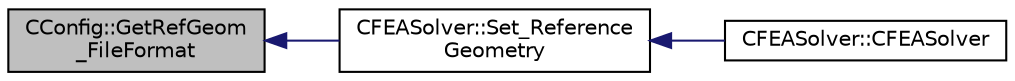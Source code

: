 digraph "CConfig::GetRefGeom_FileFormat"
{
  edge [fontname="Helvetica",fontsize="10",labelfontname="Helvetica",labelfontsize="10"];
  node [fontname="Helvetica",fontsize="10",shape=record];
  rankdir="LR";
  Node10870 [label="CConfig::GetRefGeom\l_FileFormat",height=0.2,width=0.4,color="black", fillcolor="grey75", style="filled", fontcolor="black"];
  Node10870 -> Node10871 [dir="back",color="midnightblue",fontsize="10",style="solid",fontname="Helvetica"];
  Node10871 [label="CFEASolver::Set_Reference\lGeometry",height=0.2,width=0.4,color="black", fillcolor="white", style="filled",URL="$class_c_f_e_a_solver.html#ae7d8e55f2ec6a53af24eec6d096e9953",tooltip="Set a reference geometry for . "];
  Node10871 -> Node10872 [dir="back",color="midnightblue",fontsize="10",style="solid",fontname="Helvetica"];
  Node10872 [label="CFEASolver::CFEASolver",height=0.2,width=0.4,color="black", fillcolor="white", style="filled",URL="$class_c_f_e_a_solver.html#a1d4c7d17d9c7143d3079fc78fae1599d"];
}
